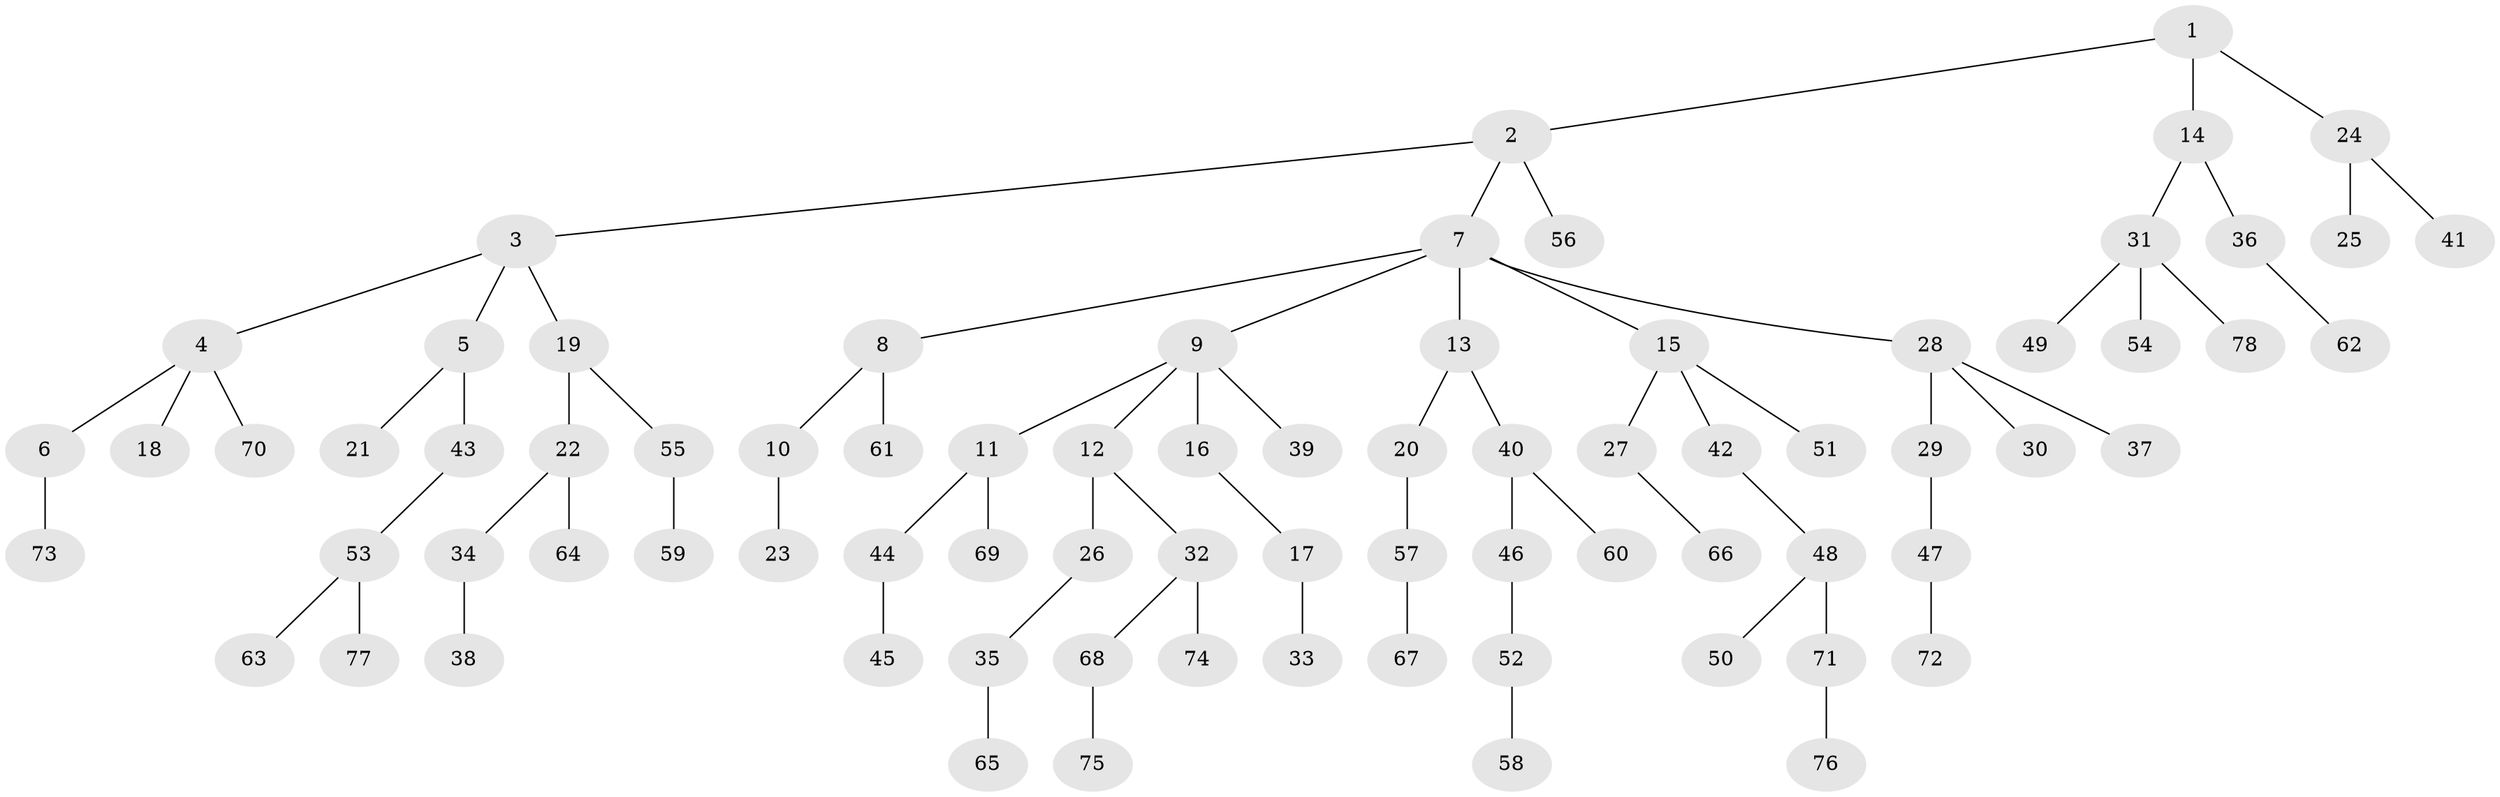 // coarse degree distribution, {3: 0.2127659574468085, 4: 0.0425531914893617, 2: 0.2978723404255319, 1: 0.425531914893617, 6: 0.02127659574468085}
// Generated by graph-tools (version 1.1) at 2025/51/03/04/25 22:51:28]
// undirected, 78 vertices, 77 edges
graph export_dot {
  node [color=gray90,style=filled];
  1;
  2;
  3;
  4;
  5;
  6;
  7;
  8;
  9;
  10;
  11;
  12;
  13;
  14;
  15;
  16;
  17;
  18;
  19;
  20;
  21;
  22;
  23;
  24;
  25;
  26;
  27;
  28;
  29;
  30;
  31;
  32;
  33;
  34;
  35;
  36;
  37;
  38;
  39;
  40;
  41;
  42;
  43;
  44;
  45;
  46;
  47;
  48;
  49;
  50;
  51;
  52;
  53;
  54;
  55;
  56;
  57;
  58;
  59;
  60;
  61;
  62;
  63;
  64;
  65;
  66;
  67;
  68;
  69;
  70;
  71;
  72;
  73;
  74;
  75;
  76;
  77;
  78;
  1 -- 2;
  1 -- 14;
  1 -- 24;
  2 -- 3;
  2 -- 7;
  2 -- 56;
  3 -- 4;
  3 -- 5;
  3 -- 19;
  4 -- 6;
  4 -- 18;
  4 -- 70;
  5 -- 21;
  5 -- 43;
  6 -- 73;
  7 -- 8;
  7 -- 9;
  7 -- 13;
  7 -- 15;
  7 -- 28;
  8 -- 10;
  8 -- 61;
  9 -- 11;
  9 -- 12;
  9 -- 16;
  9 -- 39;
  10 -- 23;
  11 -- 44;
  11 -- 69;
  12 -- 26;
  12 -- 32;
  13 -- 20;
  13 -- 40;
  14 -- 31;
  14 -- 36;
  15 -- 27;
  15 -- 42;
  15 -- 51;
  16 -- 17;
  17 -- 33;
  19 -- 22;
  19 -- 55;
  20 -- 57;
  22 -- 34;
  22 -- 64;
  24 -- 25;
  24 -- 41;
  26 -- 35;
  27 -- 66;
  28 -- 29;
  28 -- 30;
  28 -- 37;
  29 -- 47;
  31 -- 49;
  31 -- 54;
  31 -- 78;
  32 -- 68;
  32 -- 74;
  34 -- 38;
  35 -- 65;
  36 -- 62;
  40 -- 46;
  40 -- 60;
  42 -- 48;
  43 -- 53;
  44 -- 45;
  46 -- 52;
  47 -- 72;
  48 -- 50;
  48 -- 71;
  52 -- 58;
  53 -- 63;
  53 -- 77;
  55 -- 59;
  57 -- 67;
  68 -- 75;
  71 -- 76;
}
